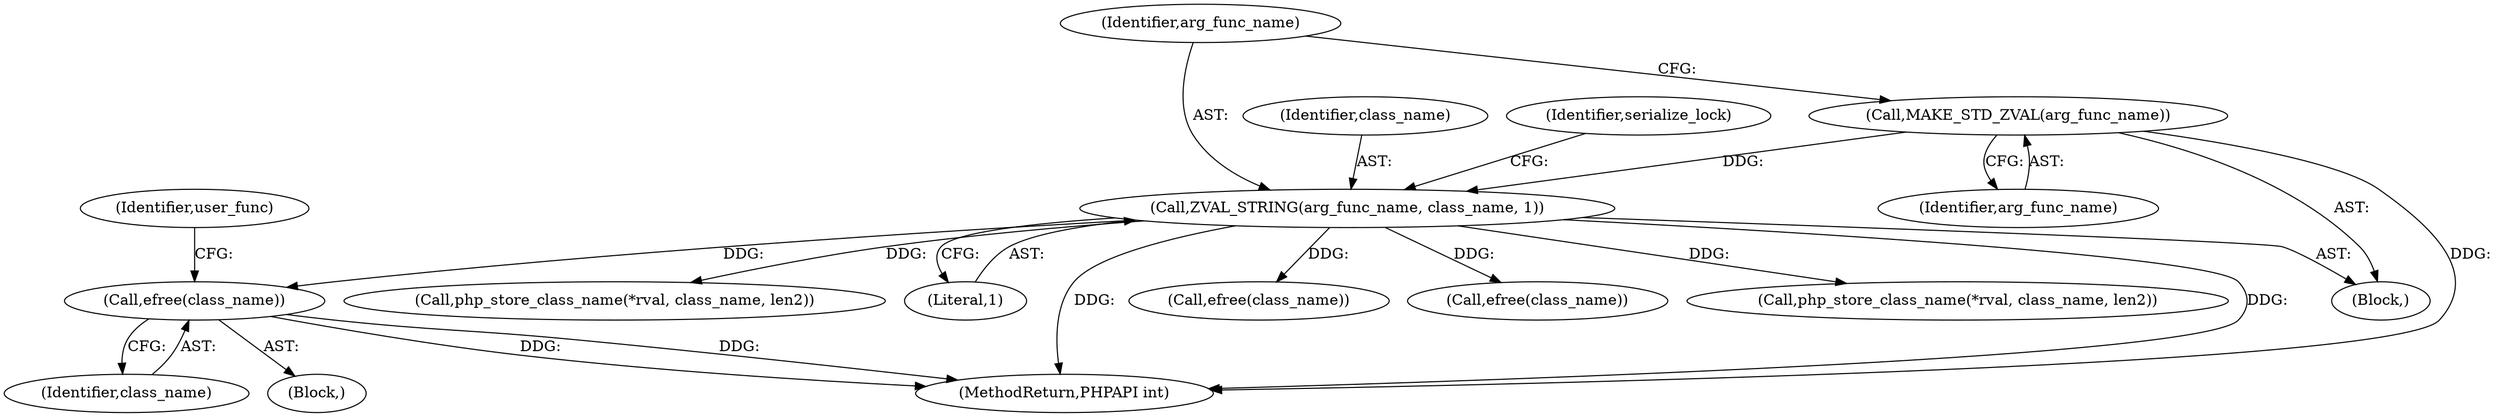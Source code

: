 digraph "0_php-src_6a7cc8ff85827fa9ac715b3a83c2d9147f33cd43?w=1_2@API" {
"1000660" [label="(Call,efree(class_name))"];
"1000645" [label="(Call,ZVAL_STRING(arg_func_name, class_name, 1))"];
"1000643" [label="(Call,MAKE_STD_ZVAL(arg_func_name))"];
"1000648" [label="(Literal,1)"];
"1000750" [label="(Call,efree(class_name))"];
"1000643" [label="(Call,MAKE_STD_ZVAL(arg_func_name))"];
"1000644" [label="(Identifier,arg_func_name)"];
"1000767" [label="(Call,efree(class_name))"];
"1000660" [label="(Call,efree(class_name))"];
"1000646" [label="(Identifier,arg_func_name)"];
"1000661" [label="(Identifier,class_name)"];
"1000645" [label="(Call,ZVAL_STRING(arg_func_name, class_name, 1))"];
"1002403" [label="(MethodReturn,PHPAPI int)"];
"1000745" [label="(Call,php_store_class_name(*rval, class_name, len2))"];
"1000762" [label="(Call,php_store_class_name(*rval, class_name, len2))"];
"1000578" [label="(Block,)"];
"1000659" [label="(Block,)"];
"1000647" [label="(Identifier,class_name)"];
"1000651" [label="(Identifier,serialize_lock)"];
"1000664" [label="(Identifier,user_func)"];
"1000660" -> "1000659"  [label="AST: "];
"1000660" -> "1000661"  [label="CFG: "];
"1000661" -> "1000660"  [label="AST: "];
"1000664" -> "1000660"  [label="CFG: "];
"1000660" -> "1002403"  [label="DDG: "];
"1000660" -> "1002403"  [label="DDG: "];
"1000645" -> "1000660"  [label="DDG: "];
"1000645" -> "1000578"  [label="AST: "];
"1000645" -> "1000648"  [label="CFG: "];
"1000646" -> "1000645"  [label="AST: "];
"1000647" -> "1000645"  [label="AST: "];
"1000648" -> "1000645"  [label="AST: "];
"1000651" -> "1000645"  [label="CFG: "];
"1000645" -> "1002403"  [label="DDG: "];
"1000645" -> "1002403"  [label="DDG: "];
"1000643" -> "1000645"  [label="DDG: "];
"1000645" -> "1000745"  [label="DDG: "];
"1000645" -> "1000750"  [label="DDG: "];
"1000645" -> "1000762"  [label="DDG: "];
"1000645" -> "1000767"  [label="DDG: "];
"1000643" -> "1000578"  [label="AST: "];
"1000643" -> "1000644"  [label="CFG: "];
"1000644" -> "1000643"  [label="AST: "];
"1000646" -> "1000643"  [label="CFG: "];
"1000643" -> "1002403"  [label="DDG: "];
}
